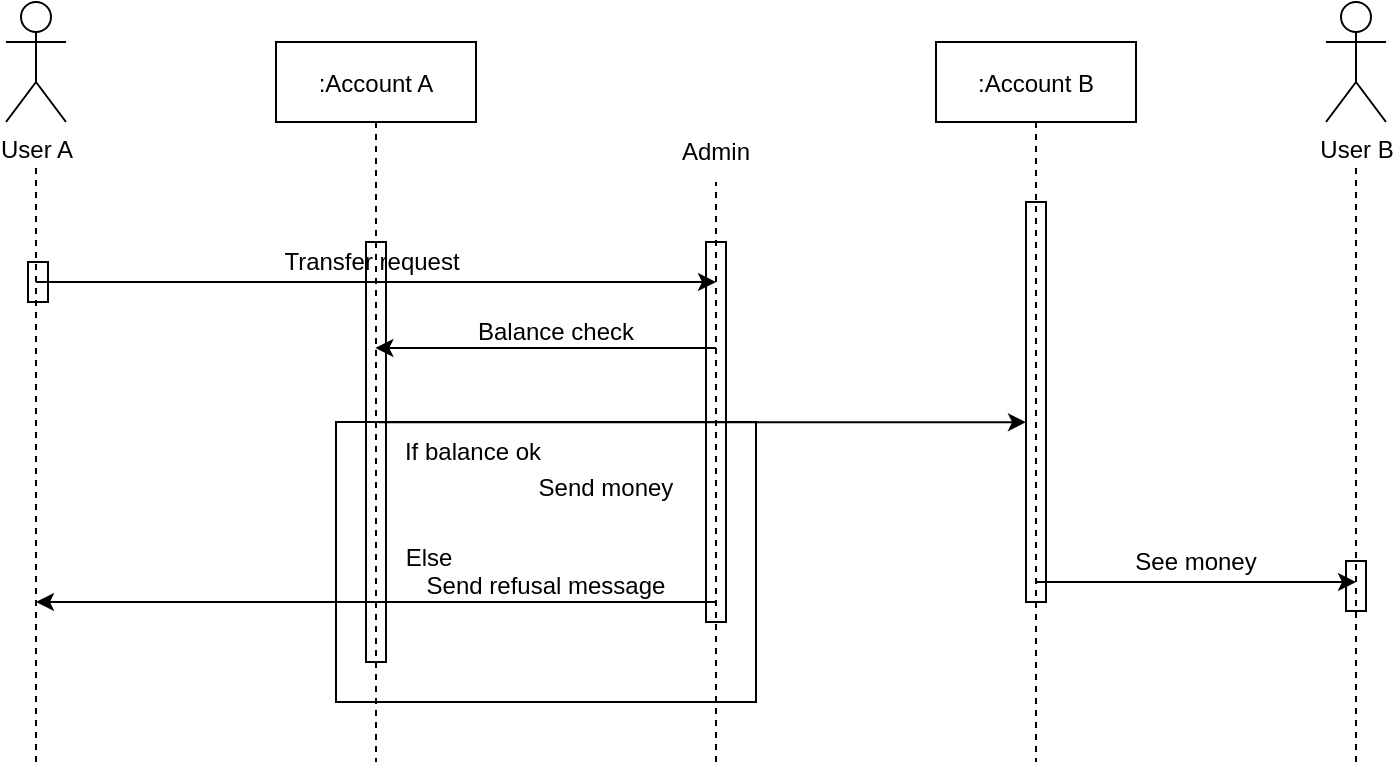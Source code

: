 <mxfile version="16.5.1" type="device"><diagram id="kgpKYQtTHZ0yAKxKKP6v" name="Page-1"><mxGraphModel dx="996" dy="634" grid="1" gridSize="10" guides="1" tooltips="1" connect="1" arrows="1" fold="1" page="1" pageScale="1" pageWidth="850" pageHeight="1100" math="0" shadow="0"><root><mxCell id="0"/><mxCell id="1" parent="0"/><mxCell id="-c11Z8J7oHGNG7tRGDj8-31" value="" style="rounded=0;whiteSpace=wrap;html=1;fillColor=none;" vertex="1" parent="1"><mxGeometry x="255" y="180" width="10" height="210" as="geometry"/></mxCell><mxCell id="-c11Z8J7oHGNG7tRGDj8-20" value="" style="rounded=0;whiteSpace=wrap;html=1;fillColor=none;" vertex="1" parent="1"><mxGeometry x="240" y="270" width="210" height="140" as="geometry"/></mxCell><mxCell id="3nuBFxr9cyL0pnOWT2aG-1" value=":Account A" style="shape=umlLifeline;perimeter=lifelinePerimeter;container=1;collapsible=0;recursiveResize=0;rounded=0;shadow=0;strokeWidth=1;" parent="1" vertex="1"><mxGeometry x="210" y="80" width="100" height="360" as="geometry"/></mxCell><mxCell id="-c11Z8J7oHGNG7tRGDj8-16" value="Transfer request" style="text;html=1;strokeColor=none;fillColor=none;align=center;verticalAlign=middle;whiteSpace=wrap;rounded=0;" vertex="1" parent="3nuBFxr9cyL0pnOWT2aG-1"><mxGeometry x="-7" y="95" width="110" height="30" as="geometry"/></mxCell><mxCell id="3nuBFxr9cyL0pnOWT2aG-5" value=":Account B" style="shape=umlLifeline;perimeter=lifelinePerimeter;container=1;collapsible=0;recursiveResize=0;rounded=0;shadow=0;strokeWidth=1;" parent="1" vertex="1"><mxGeometry x="540" y="80" width="100" height="360" as="geometry"/></mxCell><mxCell id="3nuBFxr9cyL0pnOWT2aG-6" value="" style="points=[];perimeter=orthogonalPerimeter;rounded=0;shadow=0;strokeWidth=1;fillColor=none;" parent="3nuBFxr9cyL0pnOWT2aG-5" vertex="1"><mxGeometry x="45" y="80" width="10" height="200" as="geometry"/></mxCell><mxCell id="-c11Z8J7oHGNG7tRGDj8-8" value="User A" style="shape=umlActor;verticalLabelPosition=bottom;verticalAlign=top;html=1;outlineConnect=0;fillColor=none;" vertex="1" parent="1"><mxGeometry x="75" y="60" width="30" height="60" as="geometry"/></mxCell><mxCell id="-c11Z8J7oHGNG7tRGDj8-9" value="User B" style="shape=umlActor;verticalLabelPosition=bottom;verticalAlign=top;html=1;outlineConnect=0;fillColor=none;" vertex="1" parent="1"><mxGeometry x="735" y="60" width="30" height="60" as="geometry"/></mxCell><mxCell id="-c11Z8J7oHGNG7tRGDj8-10" value="" style="endArrow=none;dashed=1;html=1;strokeWidth=1;rounded=0;" edge="1" parent="1"><mxGeometry width="50" height="50" relative="1" as="geometry"><mxPoint x="90" y="440" as="sourcePoint"/><mxPoint x="90" y="140" as="targetPoint"/></mxGeometry></mxCell><mxCell id="-c11Z8J7oHGNG7tRGDj8-12" value="" style="endArrow=none;dashed=1;html=1;strokeWidth=1;rounded=0;" edge="1" parent="1"><mxGeometry width="50" height="50" relative="1" as="geometry"><mxPoint x="750" y="440" as="sourcePoint"/><mxPoint x="750" y="140" as="targetPoint"/></mxGeometry></mxCell><mxCell id="-c11Z8J7oHGNG7tRGDj8-13" value="Admin" style="text;html=1;strokeColor=none;fillColor=none;align=center;verticalAlign=middle;whiteSpace=wrap;rounded=0;" vertex="1" parent="1"><mxGeometry x="400" y="120" width="60" height="30" as="geometry"/></mxCell><mxCell id="-c11Z8J7oHGNG7tRGDj8-14" value="" style="endArrow=none;dashed=1;html=1;strokeWidth=1;rounded=0;" edge="1" parent="1" target="-c11Z8J7oHGNG7tRGDj8-13"><mxGeometry width="50" height="50" relative="1" as="geometry"><mxPoint x="430" y="440" as="sourcePoint"/><mxPoint x="429.58" y="150" as="targetPoint"/></mxGeometry></mxCell><mxCell id="-c11Z8J7oHGNG7tRGDj8-15" value="" style="endArrow=classic;html=1;rounded=0;strokeWidth=1;" edge="1" parent="1"><mxGeometry width="50" height="50" relative="1" as="geometry"><mxPoint x="90" y="200" as="sourcePoint"/><mxPoint x="430" y="200" as="targetPoint"/></mxGeometry></mxCell><mxCell id="-c11Z8J7oHGNG7tRGDj8-17" value="" style="endArrow=classic;html=1;rounded=0;strokeWidth=1;" edge="1" parent="1"><mxGeometry width="50" height="50" relative="1" as="geometry"><mxPoint x="430" y="233" as="sourcePoint"/><mxPoint x="259.667" y="233" as="targetPoint"/></mxGeometry></mxCell><mxCell id="-c11Z8J7oHGNG7tRGDj8-18" value="Balance check" style="text;html=1;strokeColor=none;fillColor=none;align=center;verticalAlign=middle;whiteSpace=wrap;rounded=0;" vertex="1" parent="1"><mxGeometry x="300" y="210" width="100" height="30" as="geometry"/></mxCell><mxCell id="-c11Z8J7oHGNG7tRGDj8-21" value="If balance ok" style="text;html=1;strokeColor=none;fillColor=none;align=center;verticalAlign=middle;whiteSpace=wrap;rounded=0;" vertex="1" parent="1"><mxGeometry x="270" y="270" width="77" height="30" as="geometry"/></mxCell><mxCell id="-c11Z8J7oHGNG7tRGDj8-22" value="" style="endArrow=classic;html=1;rounded=0;strokeWidth=1;exitX=0.512;exitY=0.528;exitDx=0;exitDy=0;exitPerimeter=0;" edge="1" parent="1" source="3nuBFxr9cyL0pnOWT2aG-1" target="3nuBFxr9cyL0pnOWT2aG-6"><mxGeometry width="50" height="50" relative="1" as="geometry"><mxPoint x="370" y="390" as="sourcePoint"/><mxPoint x="420" y="340" as="targetPoint"/></mxGeometry></mxCell><mxCell id="-c11Z8J7oHGNG7tRGDj8-23" value="Send money" style="text;html=1;strokeColor=none;fillColor=none;align=center;verticalAlign=middle;whiteSpace=wrap;rounded=0;" vertex="1" parent="1"><mxGeometry x="325" y="288" width="100" height="30" as="geometry"/></mxCell><mxCell id="-c11Z8J7oHGNG7tRGDj8-24" value="" style="endArrow=classic;html=1;rounded=0;strokeWidth=1;" edge="1" parent="1"><mxGeometry width="50" height="50" relative="1" as="geometry"><mxPoint x="430" y="360" as="sourcePoint"/><mxPoint x="90" y="360" as="targetPoint"/></mxGeometry></mxCell><mxCell id="-c11Z8J7oHGNG7tRGDj8-25" value="Else" style="text;html=1;strokeColor=none;fillColor=none;align=center;verticalAlign=middle;whiteSpace=wrap;rounded=0;" vertex="1" parent="1"><mxGeometry x="248" y="323" width="77" height="30" as="geometry"/></mxCell><mxCell id="-c11Z8J7oHGNG7tRGDj8-26" value="Send refusal message" style="text;html=1;strokeColor=none;fillColor=none;align=center;verticalAlign=middle;whiteSpace=wrap;rounded=0;" vertex="1" parent="1"><mxGeometry x="283" y="337" width="124" height="30" as="geometry"/></mxCell><mxCell id="-c11Z8J7oHGNG7tRGDj8-28" value="" style="endArrow=classic;html=1;rounded=0;strokeWidth=1;" edge="1" parent="1" source="3nuBFxr9cyL0pnOWT2aG-5"><mxGeometry width="50" height="50" relative="1" as="geometry"><mxPoint x="650" y="400" as="sourcePoint"/><mxPoint x="750" y="350" as="targetPoint"/></mxGeometry></mxCell><mxCell id="-c11Z8J7oHGNG7tRGDj8-29" value="See money" style="text;html=1;strokeColor=none;fillColor=none;align=center;verticalAlign=middle;whiteSpace=wrap;rounded=0;" vertex="1" parent="1"><mxGeometry x="620" y="325" width="100" height="30" as="geometry"/></mxCell><mxCell id="-c11Z8J7oHGNG7tRGDj8-30" value="" style="rounded=0;whiteSpace=wrap;html=1;fillColor=none;" vertex="1" parent="1"><mxGeometry x="86" y="190" width="10" height="20" as="geometry"/></mxCell><mxCell id="-c11Z8J7oHGNG7tRGDj8-32" value="" style="rounded=0;whiteSpace=wrap;html=1;fillColor=none;" vertex="1" parent="1"><mxGeometry x="425" y="180" width="10" height="190" as="geometry"/></mxCell><mxCell id="-c11Z8J7oHGNG7tRGDj8-33" value="" style="rounded=0;whiteSpace=wrap;html=1;fillColor=none;" vertex="1" parent="1"><mxGeometry x="745" y="339.5" width="10" height="25" as="geometry"/></mxCell></root></mxGraphModel></diagram></mxfile>